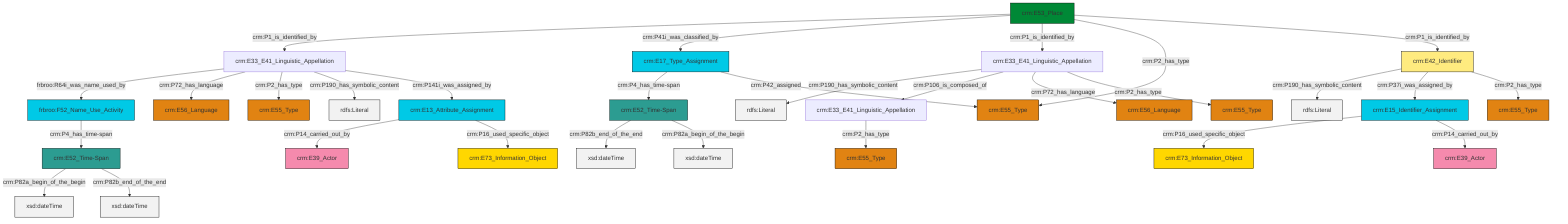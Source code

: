 graph TD
classDef Literal fill:#f2f2f2,stroke:#000000;
classDef CRM_Entity fill:#FFFFFF,stroke:#000000;
classDef Temporal_Entity fill:#00C9E6, stroke:#000000;
classDef Type fill:#E18312, stroke:#000000;
classDef Time-Span fill:#2C9C91, stroke:#000000;
classDef Appellation fill:#FFEB7F, stroke:#000000;
classDef Place fill:#008836, stroke:#000000;
classDef Persistent_Item fill:#B266B2, stroke:#000000;
classDef Conceptual_Object fill:#FFD700, stroke:#000000;
classDef Physical_Thing fill:#D2B48C, stroke:#000000;
classDef Actor fill:#f58aad, stroke:#000000;
classDef PC_Classes fill:#4ce600, stroke:#000000;
classDef Multi fill:#cccccc,stroke:#000000;

0["crm:E42_Identifier"]:::Appellation -->|crm:P190_has_symbolic_content| 1[rdfs:Literal]:::Literal
6["crm:E53_Place"]:::Place -->|crm:P1_is_identified_by| 7["crm:E33_E41_Linguistic_Appellation"]:::Default
16["crm:E15_Identifier_Assignment"]:::Temporal_Entity -->|crm:P16_used_specific_object| 17["crm:E73_Information_Object"]:::Conceptual_Object
7["crm:E33_E41_Linguistic_Appellation"]:::Default -->|frbroo:R64i_was_name_used_by| 14["frbroo:F52_Name_Use_Activity"]:::Temporal_Entity
0["crm:E42_Identifier"]:::Appellation -->|crm:P37i_was_assigned_by| 16["crm:E15_Identifier_Assignment"]:::Temporal_Entity
18["crm:E52_Time-Span"]:::Time-Span -->|crm:P82a_begin_of_the_begin| 19[xsd:dateTime]:::Literal
6["crm:E53_Place"]:::Place -->|crm:P41i_was_classified_by| 4["crm:E17_Type_Assignment"]:::Temporal_Entity
20["crm:E33_E41_Linguistic_Appellation"]:::Default -->|crm:P190_has_symbolic_content| 22[rdfs:Literal]:::Literal
11["crm:E52_Time-Span"]:::Time-Span -->|crm:P82b_end_of_the_end| 23[xsd:dateTime]:::Literal
20["crm:E33_E41_Linguistic_Appellation"]:::Default -->|crm:P106_is_composed_of| 24["crm:E33_E41_Linguistic_Appellation"]:::Default
0["crm:E42_Identifier"]:::Appellation -->|crm:P2_has_type| 25["crm:E55_Type"]:::Type
14["frbroo:F52_Name_Use_Activity"]:::Temporal_Entity -->|crm:P4_has_time-span| 18["crm:E52_Time-Span"]:::Time-Span
4["crm:E17_Type_Assignment"]:::Temporal_Entity -->|crm:P4_has_time-span| 11["crm:E52_Time-Span"]:::Time-Span
11["crm:E52_Time-Span"]:::Time-Span -->|crm:P82a_begin_of_the_begin| 31[xsd:dateTime]:::Literal
7["crm:E33_E41_Linguistic_Appellation"]:::Default -->|crm:P72_has_language| 8["crm:E56_Language"]:::Type
34["crm:E13_Attribute_Assignment"]:::Temporal_Entity -->|crm:P14_carried_out_by| 35["crm:E39_Actor"]:::Actor
18["crm:E52_Time-Span"]:::Time-Span -->|crm:P82b_end_of_the_end| 36[xsd:dateTime]:::Literal
6["crm:E53_Place"]:::Place -->|crm:P1_is_identified_by| 20["crm:E33_E41_Linguistic_Appellation"]:::Default
20["crm:E33_E41_Linguistic_Appellation"]:::Default -->|crm:P72_has_language| 28["crm:E56_Language"]:::Type
7["crm:E33_E41_Linguistic_Appellation"]:::Default -->|crm:P2_has_type| 32["crm:E55_Type"]:::Type
7["crm:E33_E41_Linguistic_Appellation"]:::Default -->|crm:P190_has_symbolic_content| 42[rdfs:Literal]:::Literal
20["crm:E33_E41_Linguistic_Appellation"]:::Default -->|crm:P2_has_type| 2["crm:E55_Type"]:::Type
16["crm:E15_Identifier_Assignment"]:::Temporal_Entity -->|crm:P14_carried_out_by| 45["crm:E39_Actor"]:::Actor
6["crm:E53_Place"]:::Place -->|crm:P2_has_type| 37["crm:E55_Type"]:::Type
4["crm:E17_Type_Assignment"]:::Temporal_Entity -->|crm:P42_assigned| 37["crm:E55_Type"]:::Type
7["crm:E33_E41_Linguistic_Appellation"]:::Default -->|crm:P141i_was_assigned_by| 34["crm:E13_Attribute_Assignment"]:::Temporal_Entity
24["crm:E33_E41_Linguistic_Appellation"]:::Default -->|crm:P2_has_type| 43["crm:E55_Type"]:::Type
6["crm:E53_Place"]:::Place -->|crm:P1_is_identified_by| 0["crm:E42_Identifier"]:::Appellation
34["crm:E13_Attribute_Assignment"]:::Temporal_Entity -->|crm:P16_used_specific_object| 39["crm:E73_Information_Object"]:::Conceptual_Object